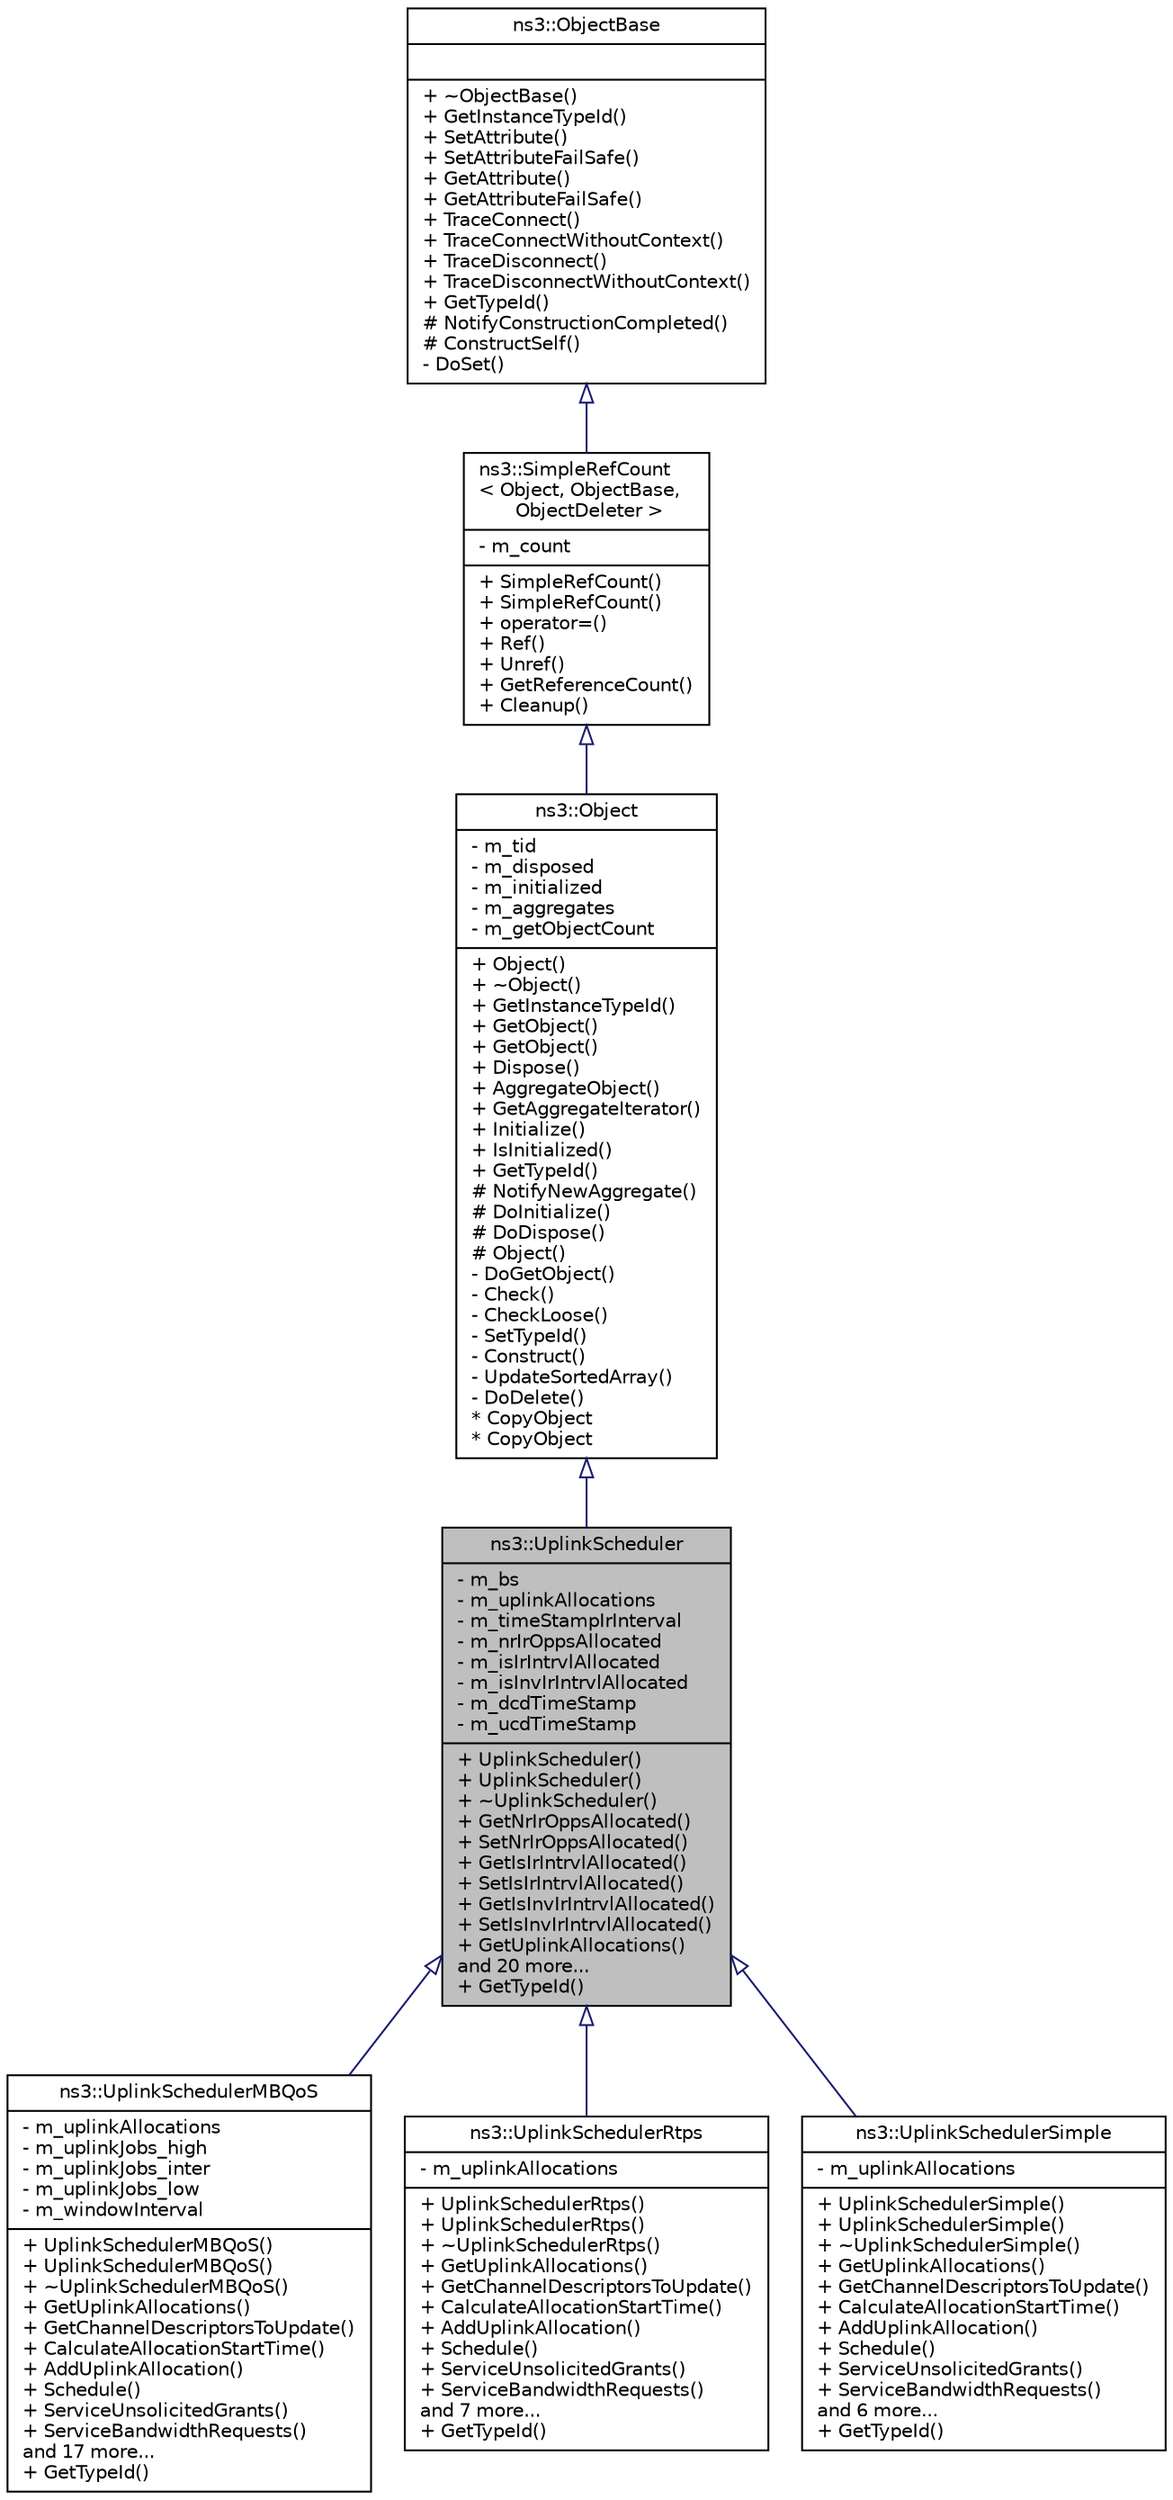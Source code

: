 digraph "ns3::UplinkScheduler"
{
  edge [fontname="Helvetica",fontsize="10",labelfontname="Helvetica",labelfontsize="10"];
  node [fontname="Helvetica",fontsize="10",shape=record];
  Node1 [label="{ns3::UplinkScheduler\n|- m_bs\l- m_uplinkAllocations\l- m_timeStampIrInterval\l- m_nrIrOppsAllocated\l- m_isIrIntrvlAllocated\l- m_isInvIrIntrvlAllocated\l- m_dcdTimeStamp\l- m_ucdTimeStamp\l|+ UplinkScheduler()\l+ UplinkScheduler()\l+ ~UplinkScheduler()\l+ GetNrIrOppsAllocated()\l+ SetNrIrOppsAllocated()\l+ GetIsIrIntrvlAllocated()\l+ SetIsIrIntrvlAllocated()\l+ GetIsInvIrIntrvlAllocated()\l+ SetIsInvIrIntrvlAllocated()\l+ GetUplinkAllocations()\land 20 more...\l+ GetTypeId()\l}",height=0.2,width=0.4,color="black", fillcolor="grey75", style="filled", fontcolor="black"];
  Node2 -> Node1 [dir="back",color="midnightblue",fontsize="10",style="solid",arrowtail="onormal"];
  Node2 [label="{ns3::Object\n|- m_tid\l- m_disposed\l- m_initialized\l- m_aggregates\l- m_getObjectCount\l|+ Object()\l+ ~Object()\l+ GetInstanceTypeId()\l+ GetObject()\l+ GetObject()\l+ Dispose()\l+ AggregateObject()\l+ GetAggregateIterator()\l+ Initialize()\l+ IsInitialized()\l+ GetTypeId()\l# NotifyNewAggregate()\l# DoInitialize()\l# DoDispose()\l# Object()\l- DoGetObject()\l- Check()\l- CheckLoose()\l- SetTypeId()\l- Construct()\l- UpdateSortedArray()\l- DoDelete()\l* CopyObject\l* CopyObject\l}",height=0.2,width=0.4,color="black", fillcolor="white", style="filled",URL="$d9/d77/classns3_1_1Object.html",tooltip="A base class which provides memory management and object aggregation. "];
  Node3 -> Node2 [dir="back",color="midnightblue",fontsize="10",style="solid",arrowtail="onormal"];
  Node3 [label="{ns3::SimpleRefCount\l\< Object, ObjectBase,\l ObjectDeleter \>\n|- m_count\l|+ SimpleRefCount()\l+ SimpleRefCount()\l+ operator=()\l+ Ref()\l+ Unref()\l+ GetReferenceCount()\l+ Cleanup()\l}",height=0.2,width=0.4,color="black", fillcolor="white", style="filled",URL="$da/da1/classns3_1_1SimpleRefCount.html"];
  Node4 -> Node3 [dir="back",color="midnightblue",fontsize="10",style="solid",arrowtail="onormal"];
  Node4 [label="{ns3::ObjectBase\n||+ ~ObjectBase()\l+ GetInstanceTypeId()\l+ SetAttribute()\l+ SetAttributeFailSafe()\l+ GetAttribute()\l+ GetAttributeFailSafe()\l+ TraceConnect()\l+ TraceConnectWithoutContext()\l+ TraceDisconnect()\l+ TraceDisconnectWithoutContext()\l+ GetTypeId()\l# NotifyConstructionCompleted()\l# ConstructSelf()\l- DoSet()\l}",height=0.2,width=0.4,color="black", fillcolor="white", style="filled",URL="$d2/dac/classns3_1_1ObjectBase.html",tooltip="Anchor the ns-3 type and attribute system. "];
  Node1 -> Node5 [dir="back",color="midnightblue",fontsize="10",style="solid",arrowtail="onormal"];
  Node5 [label="{ns3::UplinkSchedulerMBQoS\n|- m_uplinkAllocations\l- m_uplinkJobs_high\l- m_uplinkJobs_inter\l- m_uplinkJobs_low\l- m_windowInterval\l|+ UplinkSchedulerMBQoS()\l+ UplinkSchedulerMBQoS()\l+ ~UplinkSchedulerMBQoS()\l+ GetUplinkAllocations()\l+ GetChannelDescriptorsToUpdate()\l+ CalculateAllocationStartTime()\l+ AddUplinkAllocation()\l+ Schedule()\l+ ServiceUnsolicitedGrants()\l+ ServiceBandwidthRequests()\land 17 more...\l+ GetTypeId()\l}",height=0.2,width=0.4,color="black", fillcolor="white", style="filled",URL="$d6/d45/classns3_1_1UplinkSchedulerMBQoS.html",tooltip="This class implements a Migration-based Quality of Service uplink scheduler(MBQoS). "];
  Node1 -> Node6 [dir="back",color="midnightblue",fontsize="10",style="solid",arrowtail="onormal"];
  Node6 [label="{ns3::UplinkSchedulerRtps\n|- m_uplinkAllocations\l|+ UplinkSchedulerRtps()\l+ UplinkSchedulerRtps()\l+ ~UplinkSchedulerRtps()\l+ GetUplinkAllocations()\l+ GetChannelDescriptorsToUpdate()\l+ CalculateAllocationStartTime()\l+ AddUplinkAllocation()\l+ Schedule()\l+ ServiceUnsolicitedGrants()\l+ ServiceBandwidthRequests()\land 7 more...\l+ GetTypeId()\l}",height=0.2,width=0.4,color="black", fillcolor="white", style="filled",URL="$da/de2/classns3_1_1UplinkSchedulerRtps.html",tooltip="This class implements a simple uplink scheduler for rtPS flows. "];
  Node1 -> Node7 [dir="back",color="midnightblue",fontsize="10",style="solid",arrowtail="onormal"];
  Node7 [label="{ns3::UplinkSchedulerSimple\n|- m_uplinkAllocations\l|+ UplinkSchedulerSimple()\l+ UplinkSchedulerSimple()\l+ ~UplinkSchedulerSimple()\l+ GetUplinkAllocations()\l+ GetChannelDescriptorsToUpdate()\l+ CalculateAllocationStartTime()\l+ AddUplinkAllocation()\l+ Schedule()\l+ ServiceUnsolicitedGrants()\l+ ServiceBandwidthRequests()\land 6 more...\l+ GetTypeId()\l}",height=0.2,width=0.4,color="black", fillcolor="white", style="filled",URL="$d3/d6c/classns3_1_1UplinkSchedulerSimple.html"];
}
